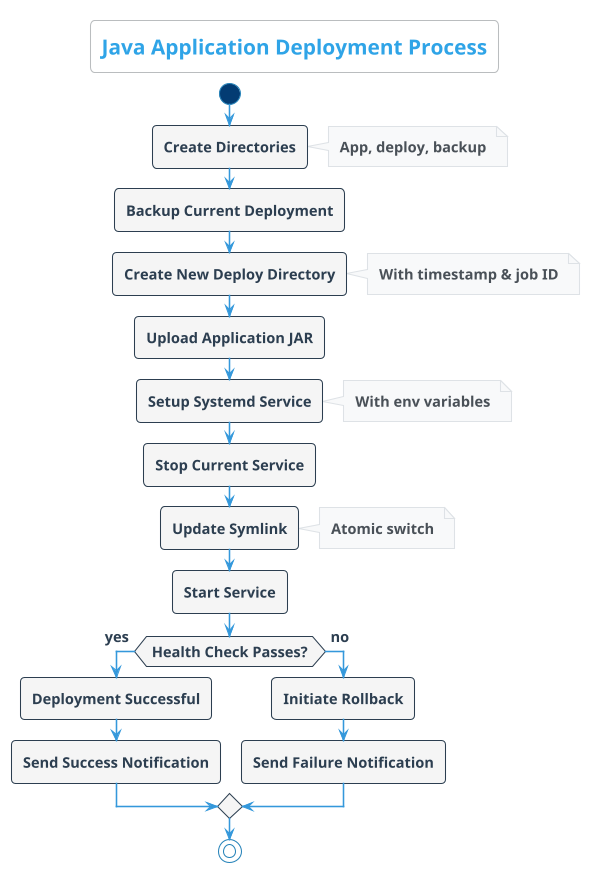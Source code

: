 @startuml Deployment Process
!theme cerulean
skinparam backgroundColor white
skinparam defaultTextAlignment center

<style>
activityDiagram {
  FontColor #2c3e50
  FontSize 14
  FontStyle bold
}
</style>

title Java Application Deployment Process

skinparam activity {
  BackgroundColor #f5f5f5
  BorderColor #2c3e50
  FontColor #2c3e50
  BorderThickness 1
  Shadowing false
}

skinparam arrow {
  Color #3498db
  Thickness 1.5
}

skinparam note {
  BackgroundColor #f8f9fa
  BorderColor #dee2e6
  FontColor #495057
  BorderThickness 1
}

' Simplified vertical flow for narrower wiki page
start

:Create Directories;
note right: App, deploy, backup

:Backup Current Deployment;

:Create New Deploy Directory;
note right: With timestamp & job ID

:Upload Application JAR;

:Setup Systemd Service;
note right: With env variables

:Stop Current Service;

:Update Symlink;
note right: Atomic switch

:Start Service;

if (Health Check Passes?) then (yes)
  :Deployment Successful;
  :Send Success Notification;
else (no)
  :Initiate Rollback;
  :Send Failure Notification;
endif

stop

@enduml
